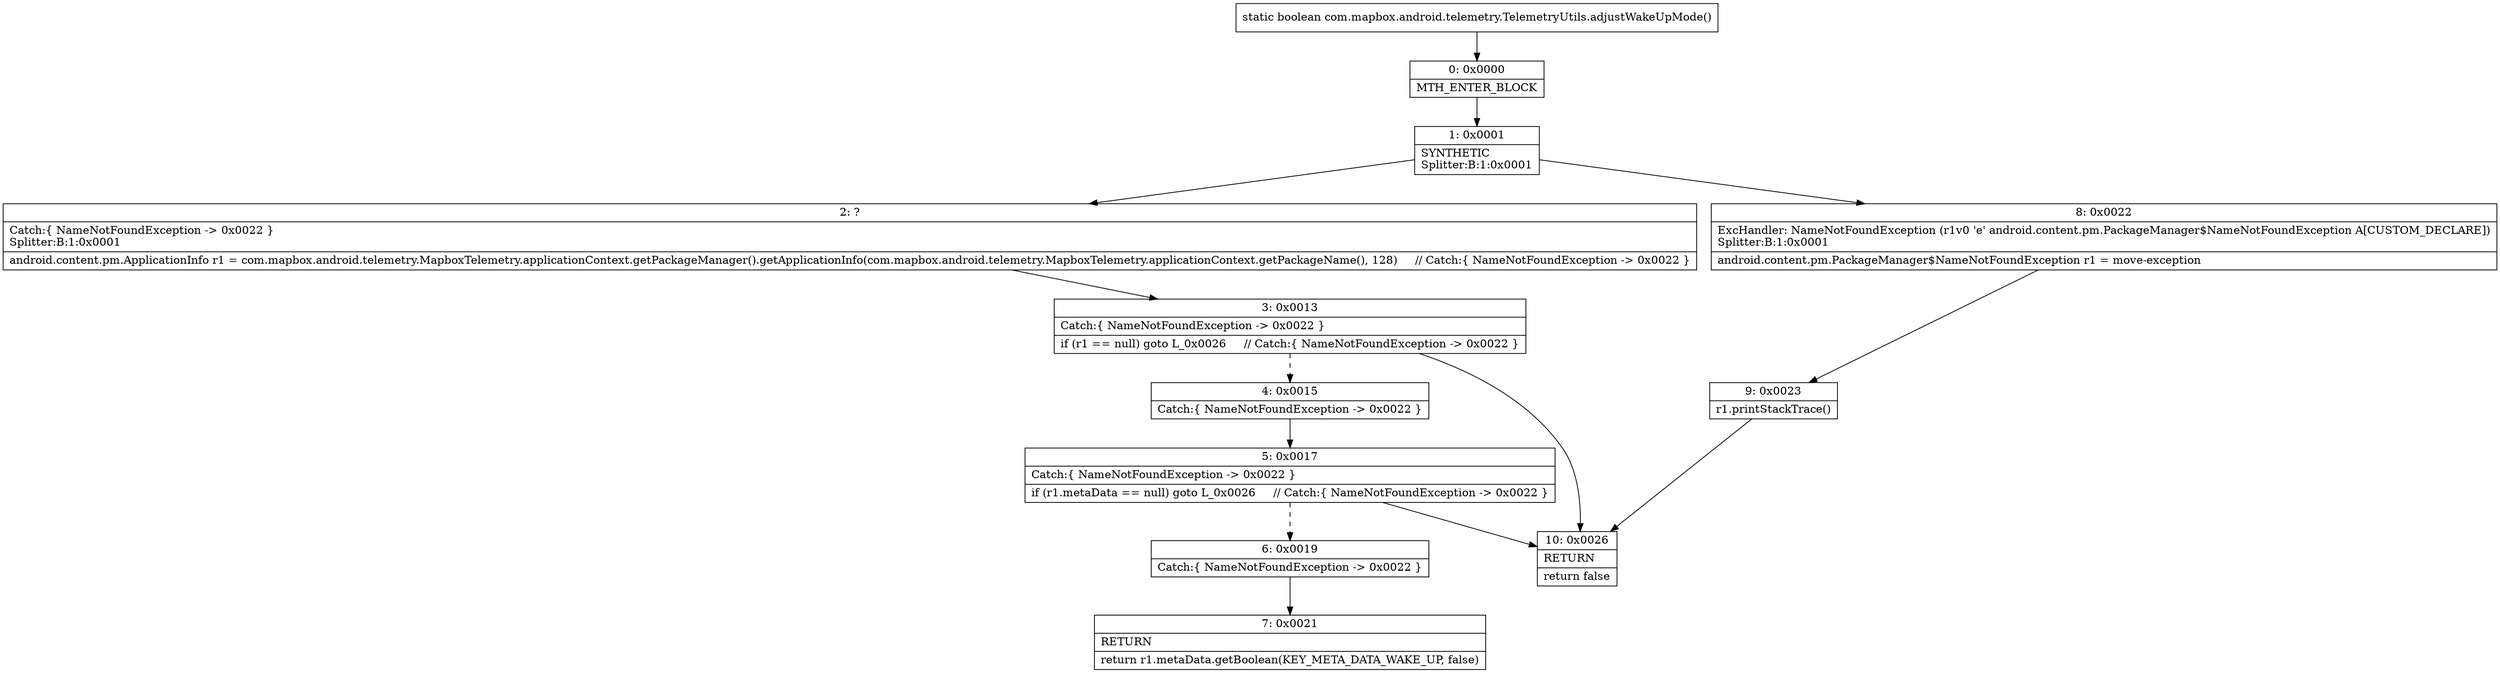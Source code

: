 digraph "CFG forcom.mapbox.android.telemetry.TelemetryUtils.adjustWakeUpMode()Z" {
Node_0 [shape=record,label="{0\:\ 0x0000|MTH_ENTER_BLOCK\l}"];
Node_1 [shape=record,label="{1\:\ 0x0001|SYNTHETIC\lSplitter:B:1:0x0001\l}"];
Node_2 [shape=record,label="{2\:\ ?|Catch:\{ NameNotFoundException \-\> 0x0022 \}\lSplitter:B:1:0x0001\l|android.content.pm.ApplicationInfo r1 = com.mapbox.android.telemetry.MapboxTelemetry.applicationContext.getPackageManager().getApplicationInfo(com.mapbox.android.telemetry.MapboxTelemetry.applicationContext.getPackageName(), 128)     \/\/ Catch:\{ NameNotFoundException \-\> 0x0022 \}\l}"];
Node_3 [shape=record,label="{3\:\ 0x0013|Catch:\{ NameNotFoundException \-\> 0x0022 \}\l|if (r1 == null) goto L_0x0026     \/\/ Catch:\{ NameNotFoundException \-\> 0x0022 \}\l}"];
Node_4 [shape=record,label="{4\:\ 0x0015|Catch:\{ NameNotFoundException \-\> 0x0022 \}\l}"];
Node_5 [shape=record,label="{5\:\ 0x0017|Catch:\{ NameNotFoundException \-\> 0x0022 \}\l|if (r1.metaData == null) goto L_0x0026     \/\/ Catch:\{ NameNotFoundException \-\> 0x0022 \}\l}"];
Node_6 [shape=record,label="{6\:\ 0x0019|Catch:\{ NameNotFoundException \-\> 0x0022 \}\l}"];
Node_7 [shape=record,label="{7\:\ 0x0021|RETURN\l|return r1.metaData.getBoolean(KEY_META_DATA_WAKE_UP, false)\l}"];
Node_8 [shape=record,label="{8\:\ 0x0022|ExcHandler: NameNotFoundException (r1v0 'e' android.content.pm.PackageManager$NameNotFoundException A[CUSTOM_DECLARE])\lSplitter:B:1:0x0001\l|android.content.pm.PackageManager$NameNotFoundException r1 = move\-exception\l}"];
Node_9 [shape=record,label="{9\:\ 0x0023|r1.printStackTrace()\l}"];
Node_10 [shape=record,label="{10\:\ 0x0026|RETURN\l|return false\l}"];
MethodNode[shape=record,label="{static boolean com.mapbox.android.telemetry.TelemetryUtils.adjustWakeUpMode() }"];
MethodNode -> Node_0;
Node_0 -> Node_1;
Node_1 -> Node_2;
Node_1 -> Node_8;
Node_2 -> Node_3;
Node_3 -> Node_4[style=dashed];
Node_3 -> Node_10;
Node_4 -> Node_5;
Node_5 -> Node_6[style=dashed];
Node_5 -> Node_10;
Node_6 -> Node_7;
Node_8 -> Node_9;
Node_9 -> Node_10;
}

